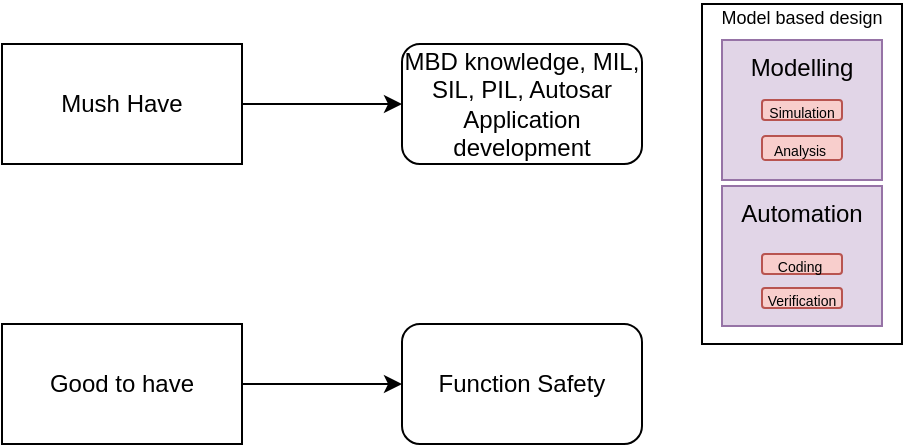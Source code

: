 <mxfile version="21.5.0" type="github">
  <diagram name="Page-1" id="16Q1cNrQv2rdTrqkt40l">
    <mxGraphModel dx="607" dy="350" grid="1" gridSize="10" guides="1" tooltips="1" connect="1" arrows="1" fold="1" page="1" pageScale="1" pageWidth="1169" pageHeight="827" math="0" shadow="0">
      <root>
        <mxCell id="0" />
        <mxCell id="1" parent="0" />
        <mxCell id="a_WVWsSqcVNzdaxwtKmt-23" value="" style="edgeStyle=orthogonalEdgeStyle;rounded=0;orthogonalLoop=1;jettySize=auto;html=1;" edge="1" parent="1" source="a_WVWsSqcVNzdaxwtKmt-16" target="a_WVWsSqcVNzdaxwtKmt-17">
          <mxGeometry relative="1" as="geometry" />
        </mxCell>
        <mxCell id="a_WVWsSqcVNzdaxwtKmt-16" value="Mush Have" style="rounded=0;whiteSpace=wrap;html=1;" vertex="1" parent="1">
          <mxGeometry x="20" y="30" width="120" height="60" as="geometry" />
        </mxCell>
        <mxCell id="a_WVWsSqcVNzdaxwtKmt-17" value="MBD knowledge, MIL, SIL, PIL, Autosar Application development" style="rounded=1;whiteSpace=wrap;html=1;" vertex="1" parent="1">
          <mxGeometry x="220" y="30" width="120" height="60" as="geometry" />
        </mxCell>
        <mxCell id="a_WVWsSqcVNzdaxwtKmt-22" value="" style="edgeStyle=orthogonalEdgeStyle;rounded=0;orthogonalLoop=1;jettySize=auto;html=1;" edge="1" parent="1" source="a_WVWsSqcVNzdaxwtKmt-18" target="a_WVWsSqcVNzdaxwtKmt-20">
          <mxGeometry relative="1" as="geometry" />
        </mxCell>
        <mxCell id="a_WVWsSqcVNzdaxwtKmt-18" value="Good to have" style="rounded=0;whiteSpace=wrap;html=1;" vertex="1" parent="1">
          <mxGeometry x="20" y="170" width="120" height="60" as="geometry" />
        </mxCell>
        <mxCell id="a_WVWsSqcVNzdaxwtKmt-20" value="Function Safety" style="rounded=1;whiteSpace=wrap;html=1;" vertex="1" parent="1">
          <mxGeometry x="220" y="170" width="120" height="60" as="geometry" />
        </mxCell>
        <mxCell id="a_WVWsSqcVNzdaxwtKmt-40" value="" style="group" vertex="1" connectable="0" parent="1">
          <mxGeometry x="370" y="10" width="100" height="170" as="geometry" />
        </mxCell>
        <mxCell id="a_WVWsSqcVNzdaxwtKmt-38" value="&lt;font style=&quot;font-size: 9px;&quot;&gt;Model based design&lt;br&gt;&lt;br&gt;&lt;br&gt;&lt;br&gt;&lt;br&gt;&lt;br&gt;&lt;br&gt;&lt;br&gt;&lt;br&gt;&lt;br&gt;&lt;br&gt;&lt;br&gt;&lt;/font&gt;" style="rounded=0;whiteSpace=wrap;html=1;" vertex="1" parent="a_WVWsSqcVNzdaxwtKmt-40">
          <mxGeometry width="100" height="170" as="geometry" />
        </mxCell>
        <mxCell id="a_WVWsSqcVNzdaxwtKmt-39" value="" style="group" vertex="1" connectable="0" parent="a_WVWsSqcVNzdaxwtKmt-40">
          <mxGeometry x="10" y="18" width="80" height="143" as="geometry" />
        </mxCell>
        <mxCell id="a_WVWsSqcVNzdaxwtKmt-28" value="Automation&lt;br&gt;&lt;br&gt;&lt;br&gt;&lt;br&gt;" style="rounded=0;whiteSpace=wrap;html=1;fillColor=#e1d5e7;strokeColor=#9673a6;" vertex="1" parent="a_WVWsSqcVNzdaxwtKmt-39">
          <mxGeometry y="73" width="80" height="70" as="geometry" />
        </mxCell>
        <mxCell id="a_WVWsSqcVNzdaxwtKmt-33" value="&lt;font style=&quot;font-size: 7px;&quot;&gt;Coding&amp;nbsp;&lt;/font&gt;" style="rounded=1;whiteSpace=wrap;html=1;align=center;fillColor=#f8cecc;strokeColor=#b85450;" vertex="1" parent="a_WVWsSqcVNzdaxwtKmt-39">
          <mxGeometry x="20" y="107" width="40" height="10" as="geometry" />
        </mxCell>
        <mxCell id="a_WVWsSqcVNzdaxwtKmt-34" value="&lt;font style=&quot;font-size: 7px;&quot;&gt;Verification&lt;/font&gt;" style="rounded=1;whiteSpace=wrap;html=1;align=center;fillColor=#f8cecc;strokeColor=#b85450;" vertex="1" parent="a_WVWsSqcVNzdaxwtKmt-39">
          <mxGeometry x="20" y="124" width="40" height="10" as="geometry" />
        </mxCell>
        <mxCell id="a_WVWsSqcVNzdaxwtKmt-37" value="" style="group;fillColor=#008a00;fontColor=#ffffff;strokeColor=#005700;" vertex="1" connectable="0" parent="a_WVWsSqcVNzdaxwtKmt-39">
          <mxGeometry width="80" height="70" as="geometry" />
        </mxCell>
        <mxCell id="a_WVWsSqcVNzdaxwtKmt-24" value="Modelling&lt;br&gt;&lt;br&gt;&lt;br&gt;&lt;br&gt;" style="rounded=0;whiteSpace=wrap;html=1;fillColor=#e1d5e7;strokeColor=#9673a6;" vertex="1" parent="a_WVWsSqcVNzdaxwtKmt-37">
          <mxGeometry width="80" height="70" as="geometry" />
        </mxCell>
        <mxCell id="a_WVWsSqcVNzdaxwtKmt-25" value="&lt;font style=&quot;font-size: 7px;&quot;&gt;Simulation&lt;/font&gt;" style="rounded=1;whiteSpace=wrap;html=1;align=center;fillColor=#f8cecc;strokeColor=#b85450;" vertex="1" parent="a_WVWsSqcVNzdaxwtKmt-37">
          <mxGeometry x="20" y="30" width="40" height="10" as="geometry" />
        </mxCell>
        <mxCell id="a_WVWsSqcVNzdaxwtKmt-26" value="&lt;font style=&quot;font-size: 7px;&quot;&gt;Analysis&amp;nbsp;&lt;/font&gt;" style="rounded=1;whiteSpace=wrap;html=1;align=center;fillColor=#f8cecc;strokeColor=#b85450;" vertex="1" parent="a_WVWsSqcVNzdaxwtKmt-37">
          <mxGeometry x="20" y="48" width="40" height="12" as="geometry" />
        </mxCell>
      </root>
    </mxGraphModel>
  </diagram>
</mxfile>
